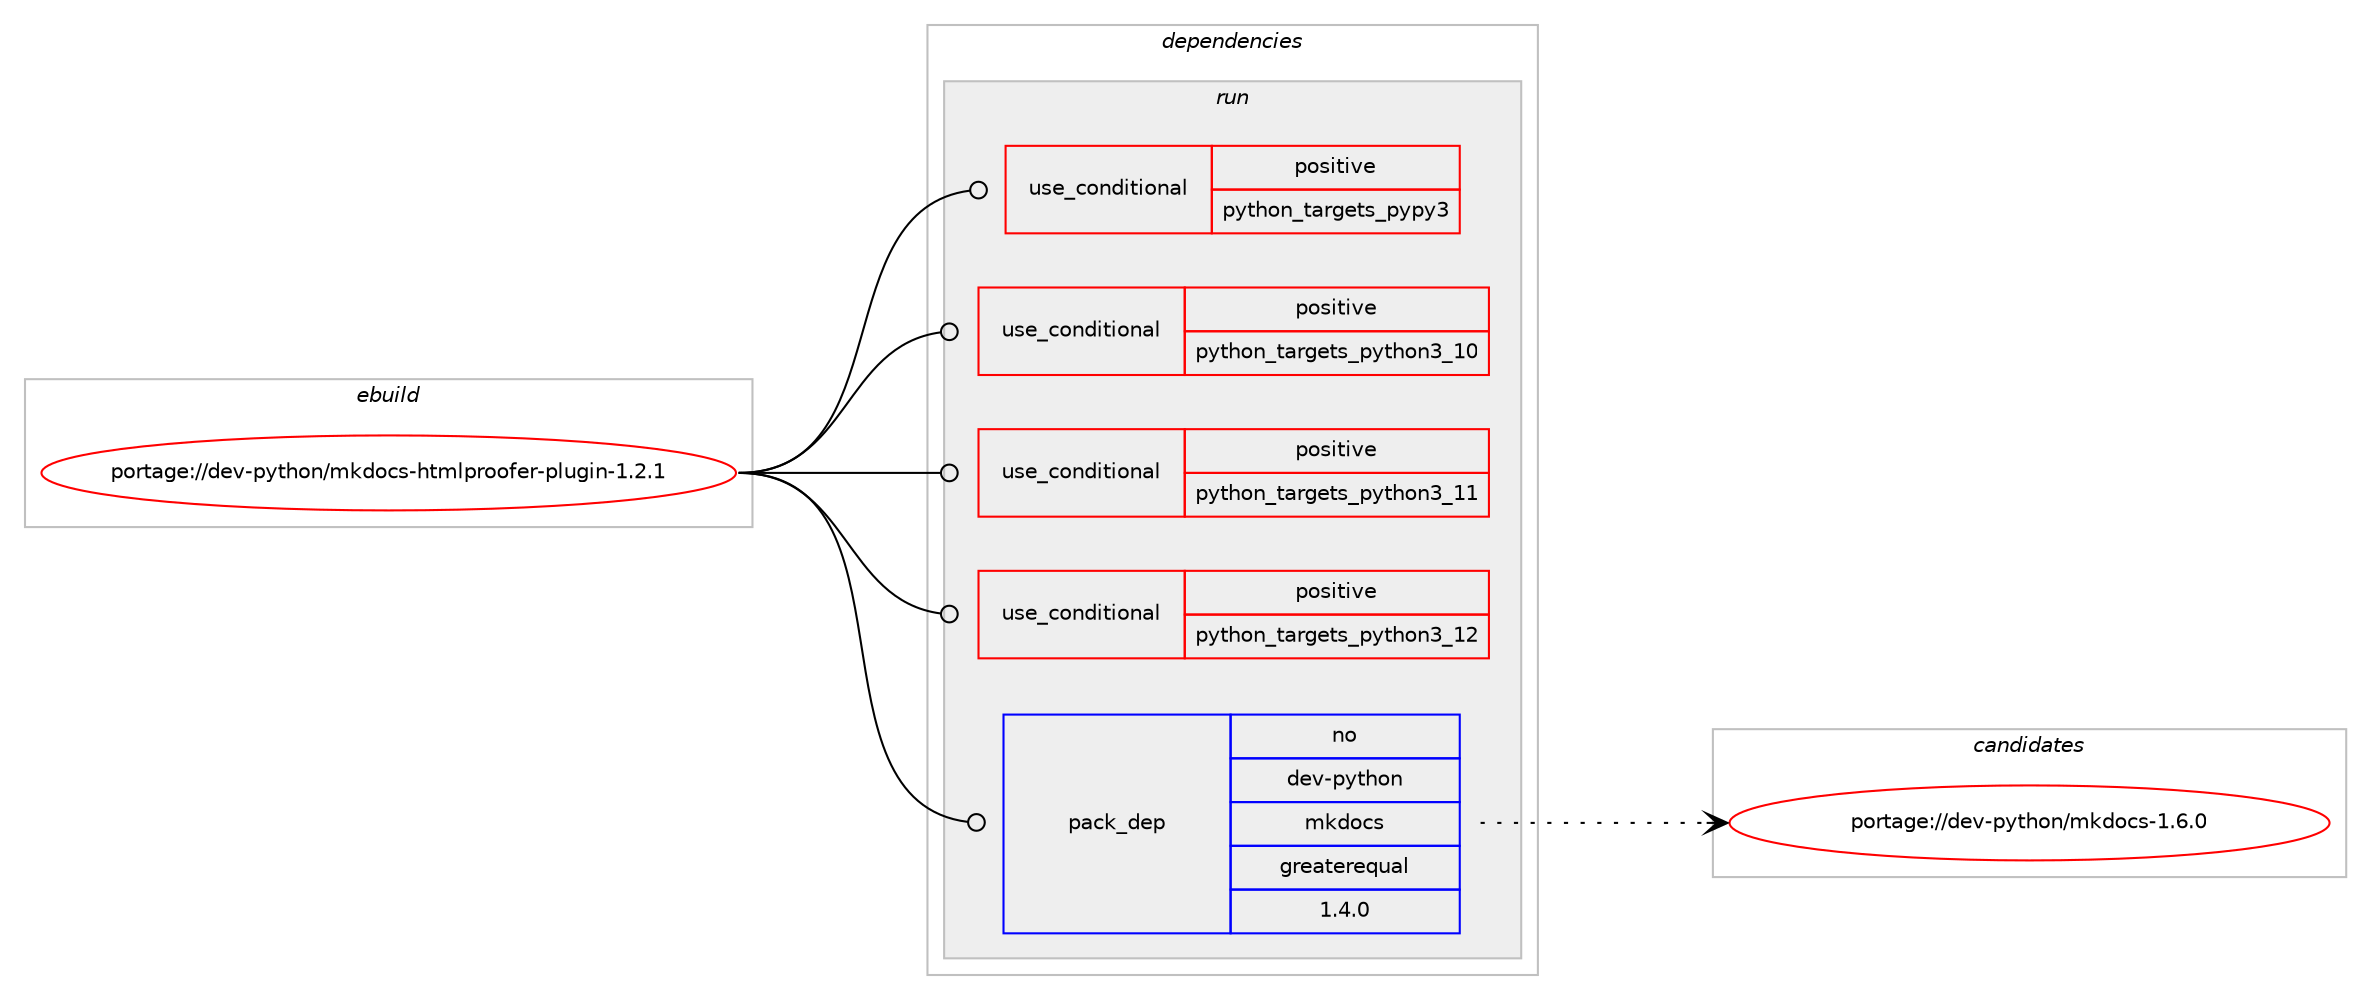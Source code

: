 digraph prolog {

# *************
# Graph options
# *************

newrank=true;
concentrate=true;
compound=true;
graph [rankdir=LR,fontname=Helvetica,fontsize=10,ranksep=1.5];#, ranksep=2.5, nodesep=0.2];
edge  [arrowhead=vee];
node  [fontname=Helvetica,fontsize=10];

# **********
# The ebuild
# **********

subgraph cluster_leftcol {
color=gray;
rank=same;
label=<<i>ebuild</i>>;
id [label="portage://dev-python/mkdocs-htmlproofer-plugin-1.2.1", color=red, width=4, href="../dev-python/mkdocs-htmlproofer-plugin-1.2.1.svg"];
}

# ****************
# The dependencies
# ****************

subgraph cluster_midcol {
color=gray;
label=<<i>dependencies</i>>;
subgraph cluster_compile {
fillcolor="#eeeeee";
style=filled;
label=<<i>compile</i>>;
}
subgraph cluster_compileandrun {
fillcolor="#eeeeee";
style=filled;
label=<<i>compile and run</i>>;
}
subgraph cluster_run {
fillcolor="#eeeeee";
style=filled;
label=<<i>run</i>>;
subgraph cond33967 {
dependency76132 [label=<<TABLE BORDER="0" CELLBORDER="1" CELLSPACING="0" CELLPADDING="4"><TR><TD ROWSPAN="3" CELLPADDING="10">use_conditional</TD></TR><TR><TD>positive</TD></TR><TR><TD>python_targets_pypy3</TD></TR></TABLE>>, shape=none, color=red];
# *** BEGIN UNKNOWN DEPENDENCY TYPE (TODO) ***
# dependency76132 -> package_dependency(portage://dev-python/mkdocs-htmlproofer-plugin-1.2.1,run,no,dev-python,pypy3,none,[,,],any_same_slot,[])
# *** END UNKNOWN DEPENDENCY TYPE (TODO) ***

}
id:e -> dependency76132:w [weight=20,style="solid",arrowhead="odot"];
subgraph cond33968 {
dependency76133 [label=<<TABLE BORDER="0" CELLBORDER="1" CELLSPACING="0" CELLPADDING="4"><TR><TD ROWSPAN="3" CELLPADDING="10">use_conditional</TD></TR><TR><TD>positive</TD></TR><TR><TD>python_targets_python3_10</TD></TR></TABLE>>, shape=none, color=red];
# *** BEGIN UNKNOWN DEPENDENCY TYPE (TODO) ***
# dependency76133 -> package_dependency(portage://dev-python/mkdocs-htmlproofer-plugin-1.2.1,run,no,dev-lang,python,none,[,,],[slot(3.10)],[])
# *** END UNKNOWN DEPENDENCY TYPE (TODO) ***

}
id:e -> dependency76133:w [weight=20,style="solid",arrowhead="odot"];
subgraph cond33969 {
dependency76134 [label=<<TABLE BORDER="0" CELLBORDER="1" CELLSPACING="0" CELLPADDING="4"><TR><TD ROWSPAN="3" CELLPADDING="10">use_conditional</TD></TR><TR><TD>positive</TD></TR><TR><TD>python_targets_python3_11</TD></TR></TABLE>>, shape=none, color=red];
# *** BEGIN UNKNOWN DEPENDENCY TYPE (TODO) ***
# dependency76134 -> package_dependency(portage://dev-python/mkdocs-htmlproofer-plugin-1.2.1,run,no,dev-lang,python,none,[,,],[slot(3.11)],[])
# *** END UNKNOWN DEPENDENCY TYPE (TODO) ***

}
id:e -> dependency76134:w [weight=20,style="solid",arrowhead="odot"];
subgraph cond33970 {
dependency76135 [label=<<TABLE BORDER="0" CELLBORDER="1" CELLSPACING="0" CELLPADDING="4"><TR><TD ROWSPAN="3" CELLPADDING="10">use_conditional</TD></TR><TR><TD>positive</TD></TR><TR><TD>python_targets_python3_12</TD></TR></TABLE>>, shape=none, color=red];
# *** BEGIN UNKNOWN DEPENDENCY TYPE (TODO) ***
# dependency76135 -> package_dependency(portage://dev-python/mkdocs-htmlproofer-plugin-1.2.1,run,no,dev-lang,python,none,[,,],[slot(3.12)],[])
# *** END UNKNOWN DEPENDENCY TYPE (TODO) ***

}
id:e -> dependency76135:w [weight=20,style="solid",arrowhead="odot"];
# *** BEGIN UNKNOWN DEPENDENCY TYPE (TODO) ***
# id -> package_dependency(portage://dev-python/mkdocs-htmlproofer-plugin-1.2.1,run,no,dev-python,beautifulsoup4,none,[,,],[],[use(optenable(python_targets_pypy3),negative),use(optenable(python_targets_python3_10),negative),use(optenable(python_targets_python3_11),negative),use(optenable(python_targets_python3_12),negative)])
# *** END UNKNOWN DEPENDENCY TYPE (TODO) ***

# *** BEGIN UNKNOWN DEPENDENCY TYPE (TODO) ***
# id -> package_dependency(portage://dev-python/mkdocs-htmlproofer-plugin-1.2.1,run,no,dev-python,markdown,none,[,,],[],[use(optenable(python_targets_pypy3),negative),use(optenable(python_targets_python3_10),negative),use(optenable(python_targets_python3_11),negative),use(optenable(python_targets_python3_12),negative)])
# *** END UNKNOWN DEPENDENCY TYPE (TODO) ***

subgraph pack40950 {
dependency76136 [label=<<TABLE BORDER="0" CELLBORDER="1" CELLSPACING="0" CELLPADDING="4" WIDTH="220"><TR><TD ROWSPAN="6" CELLPADDING="30">pack_dep</TD></TR><TR><TD WIDTH="110">no</TD></TR><TR><TD>dev-python</TD></TR><TR><TD>mkdocs</TD></TR><TR><TD>greaterequal</TD></TR><TR><TD>1.4.0</TD></TR></TABLE>>, shape=none, color=blue];
}
id:e -> dependency76136:w [weight=20,style="solid",arrowhead="odot"];
# *** BEGIN UNKNOWN DEPENDENCY TYPE (TODO) ***
# id -> package_dependency(portage://dev-python/mkdocs-htmlproofer-plugin-1.2.1,run,no,dev-python,requests,none,[,,],[],[use(optenable(python_targets_pypy3),negative),use(optenable(python_targets_python3_10),negative),use(optenable(python_targets_python3_11),negative),use(optenable(python_targets_python3_12),negative)])
# *** END UNKNOWN DEPENDENCY TYPE (TODO) ***

}
}

# **************
# The candidates
# **************

subgraph cluster_choices {
rank=same;
color=gray;
label=<<i>candidates</i>>;

subgraph choice40950 {
color=black;
nodesep=1;
choice100101118451121211161041111104710910710011199115454946544648 [label="portage://dev-python/mkdocs-1.6.0", color=red, width=4,href="../dev-python/mkdocs-1.6.0.svg"];
dependency76136:e -> choice100101118451121211161041111104710910710011199115454946544648:w [style=dotted,weight="100"];
}
}

}
